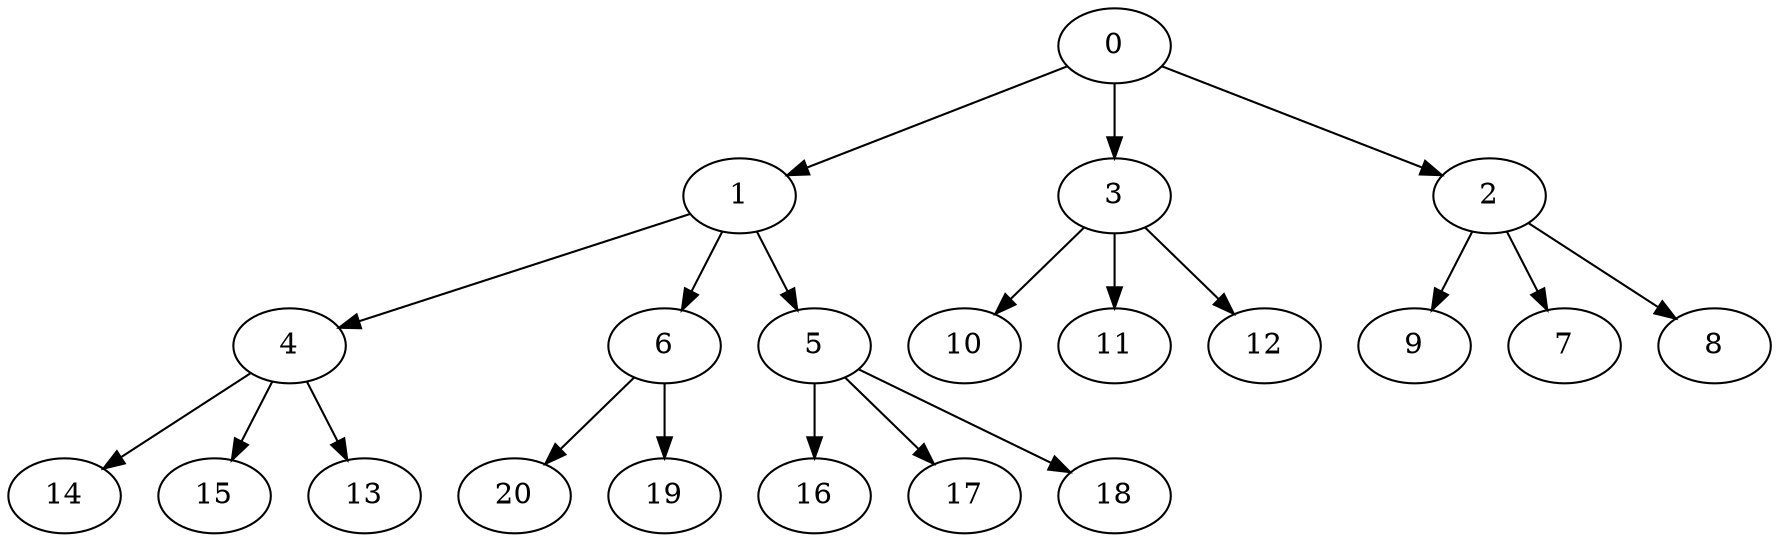 digraph "OutTree-Balanced-MaxBf-3_Nodes_21_CCR_1.05_WeightType_Random_GB" {
	graph ["Duplicate states"=0,
		GraphType=OutTree,
		"Max states in OPEN"=0,
		Modes="120000ms; topo-ordered tasks, ; Pruning: task equivalence, fixed order ready list, ; F-value: ; Optimisation: best schedule length (\
SL) optimisation on equal, ",
		NumberOfTasks=21,
		"Pruned using list schedule length"=6459612,
		"States removed from OPEN"=0,
		TargetSystem="Homogeneous-16",
		"Time to schedule (ms)"=13014,
		"Total idle time"=281,
		"Total schedule length"=37,
		"Total sequential time"=130,
		"Total states created"=26467790
	];
	0	["Finish time"=10,
		Processor=0,
		"Start time"=0,
		Weight=10];
	1	["Finish time"=12,
		Processor=0,
		"Start time"=10,
		Weight=2];
	0 -> 1	[Weight=5];
	3	["Finish time"=22,
		Processor=1,
		"Start time"=12,
		Weight=10];
	0 -> 3	[Weight=2];
	2	["Finish time"=23,
		Processor=2,
		"Start time"=19,
		Weight=4];
	0 -> 2	[Weight=9];
	4	["Finish time"=20,
		Processor=0,
		"Start time"=12,
		Weight=8];
	1 -> 4	[Weight=10];
	6	["Finish time"=24,
		Processor=3,
		"Start time"=20,
		Weight=4];
	1 -> 6	[Weight=8];
	5	["Finish time"=24,
		Processor=0,
		"Start time"=20,
		Weight=4];
	1 -> 5	[Weight=6];
	14	["Finish time"=35,
		Processor=4,
		"Start time"=25,
		Weight=10];
	4 -> 14	[Weight=5];
	15	["Finish time"=33,
		Processor=0,
		"Start time"=24,
		Weight=9];
	4 -> 15	[Weight=10];
	13	["Finish time"=31,
		Processor=8,
		"Start time"=27,
		Weight=4];
	4 -> 13	[Weight=7];
	10	["Finish time"=32,
		Processor=1,
		"Start time"=22,
		Weight=10];
	3 -> 10	[Weight=5];
	11	["Finish time"=35,
		Processor=9,
		"Start time"=32,
		Weight=3];
	3 -> 11	[Weight=10];
	12	["Finish time"=34,
		Processor=10,
		"Start time"=32,
		Weight=2];
	3 -> 12	[Weight=10];
	9	["Finish time"=32,
		Processor=2,
		"Start time"=23,
		Weight=9];
	2 -> 9	[Weight=9];
	7	["Finish time"=37,
		Processor=3,
		"Start time"=30,
		Weight=7];
	2 -> 7	[Weight=4];
	8	["Finish time"=37,
		Processor=2,
		"Start time"=32,
		Weight=5];
	2 -> 8	[Weight=10];
	20	["Finish time"=33,
		Processor=7,
		"Start time"=26,
		Weight=7];
	6 -> 20	[Weight=2];
	19	["Finish time"=30,
		Processor=3,
		"Start time"=24,
		Weight=6];
	6 -> 19	[Weight=8];
	16	["Finish time"=34,
		Processor=5,
		"Start time"=27,
		Weight=7];
	5 -> 16	[Weight=3];
	17	["Finish time"=36,
		Processor=6,
		"Start time"=29,
		Weight=7];
	5 -> 17	[Weight=5];
	18	["Finish time"=34,
		Processor=11,
		"Start time"=32,
		Weight=2];
	5 -> 18	[Weight=8];
}
